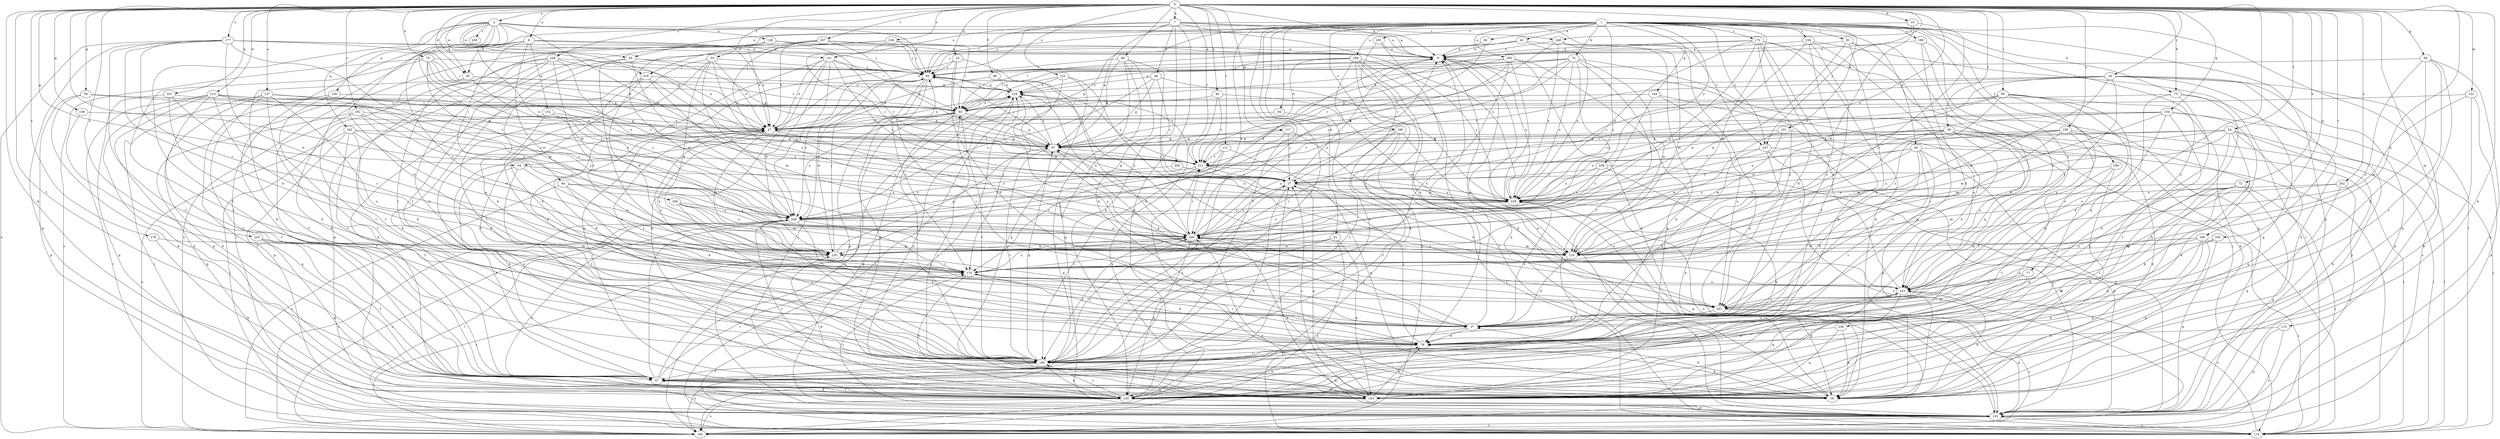 strict digraph  {
0;
1;
2;
7;
8;
9;
10;
18;
24;
26;
27;
33;
35;
37;
40;
41;
42;
44;
45;
46;
47;
48;
53;
54;
57;
58;
59;
64;
67;
70;
72;
73;
75;
76;
77;
80;
81;
82;
84;
85;
90;
94;
95;
101;
105;
111;
114;
115;
117;
122;
124;
128;
130;
131;
132;
134;
137;
143;
144;
153;
154;
159;
160;
161;
162;
163;
165;
172;
173;
177;
179;
180;
181;
182;
184;
187;
190;
192;
195;
198;
199;
200;
201;
202;
205;
208;
211;
214;
216;
220;
223;
226;
228;
230;
234;
236;
239;
240;
242;
243;
247;
248;
249;
0 -> 2  [label=a];
0 -> 7  [label=a];
0 -> 8  [label=a];
0 -> 9  [label=a];
0 -> 10  [label=b];
0 -> 18  [label=b];
0 -> 24  [label=c];
0 -> 26  [label=c];
0 -> 33  [label=d];
0 -> 35  [label=d];
0 -> 40  [label=e];
0 -> 48  [label=f];
0 -> 53  [label=f];
0 -> 54  [label=f];
0 -> 57  [label=f];
0 -> 58  [label=g];
0 -> 59  [label=g];
0 -> 64  [label=g];
0 -> 70  [label=h];
0 -> 72  [label=h];
0 -> 73  [label=h];
0 -> 77  [label=i];
0 -> 80  [label=i];
0 -> 90  [label=j];
0 -> 101  [label=k];
0 -> 105  [label=k];
0 -> 111  [label=l];
0 -> 115  [label=m];
0 -> 117  [label=m];
0 -> 122  [label=m];
0 -> 137  [label=o];
0 -> 143  [label=o];
0 -> 154  [label=q];
0 -> 159  [label=q];
0 -> 160  [label=q];
0 -> 161  [label=q];
0 -> 165  [label=r];
0 -> 177  [label=s];
0 -> 179  [label=s];
0 -> 184  [label=t];
0 -> 187  [label=t];
0 -> 195  [label=u];
0 -> 202  [label=v];
0 -> 205  [label=v];
0 -> 214  [label=w];
0 -> 216  [label=w];
0 -> 223  [label=x];
0 -> 226  [label=x];
0 -> 228  [label=x];
0 -> 230  [label=x];
0 -> 242  [label=z];
0 -> 243  [label=z];
0 -> 247  [label=z];
1 -> 35  [label=d];
1 -> 41  [label=e];
1 -> 42  [label=e];
1 -> 44  [label=e];
1 -> 45  [label=e];
1 -> 57  [label=f];
1 -> 64  [label=g];
1 -> 73  [label=h];
1 -> 75  [label=h];
1 -> 81  [label=i];
1 -> 82  [label=i];
1 -> 94  [label=j];
1 -> 114  [label=l];
1 -> 124  [label=m];
1 -> 143  [label=o];
1 -> 144  [label=p];
1 -> 153  [label=p];
1 -> 172  [label=r];
1 -> 180  [label=s];
1 -> 181  [label=s];
1 -> 190  [label=t];
1 -> 192  [label=t];
1 -> 198  [label=u];
1 -> 199  [label=u];
1 -> 200  [label=u];
1 -> 216  [label=w];
1 -> 220  [label=w];
1 -> 234  [label=y];
1 -> 236  [label=y];
1 -> 239  [label=y];
1 -> 240  [label=y];
1 -> 247  [label=z];
2 -> 9  [label=a];
2 -> 27  [label=c];
2 -> 35  [label=d];
2 -> 37  [label=d];
2 -> 45  [label=e];
2 -> 57  [label=f];
2 -> 67  [label=g];
2 -> 95  [label=j];
2 -> 124  [label=m];
2 -> 128  [label=n];
2 -> 130  [label=n];
2 -> 162  [label=q];
2 -> 208  [label=v];
2 -> 230  [label=x];
7 -> 9  [label=a];
7 -> 18  [label=b];
7 -> 46  [label=e];
7 -> 47  [label=e];
7 -> 67  [label=g];
7 -> 95  [label=j];
7 -> 105  [label=k];
7 -> 131  [label=n];
7 -> 230  [label=x];
7 -> 247  [label=z];
7 -> 248  [label=z];
8 -> 9  [label=a];
8 -> 47  [label=e];
8 -> 84  [label=i];
8 -> 114  [label=l];
8 -> 131  [label=n];
8 -> 132  [label=n];
8 -> 173  [label=r];
8 -> 220  [label=w];
9 -> 95  [label=j];
10 -> 95  [label=j];
10 -> 124  [label=m];
10 -> 173  [label=r];
10 -> 248  [label=z];
18 -> 9  [label=a];
18 -> 37  [label=d];
18 -> 76  [label=h];
18 -> 85  [label=i];
18 -> 211  [label=v];
18 -> 240  [label=y];
24 -> 18  [label=b];
24 -> 27  [label=c];
24 -> 124  [label=m];
24 -> 134  [label=n];
24 -> 153  [label=p];
24 -> 163  [label=q];
24 -> 173  [label=r];
24 -> 182  [label=s];
24 -> 211  [label=v];
24 -> 230  [label=x];
26 -> 18  [label=b];
26 -> 67  [label=g];
26 -> 114  [label=l];
26 -> 143  [label=o];
26 -> 173  [label=r];
26 -> 192  [label=t];
26 -> 201  [label=u];
26 -> 211  [label=v];
26 -> 220  [label=w];
26 -> 230  [label=x];
27 -> 9  [label=a];
27 -> 67  [label=g];
27 -> 105  [label=k];
27 -> 143  [label=o];
27 -> 163  [label=q];
27 -> 192  [label=t];
27 -> 230  [label=x];
33 -> 37  [label=d];
33 -> 85  [label=i];
33 -> 95  [label=j];
33 -> 105  [label=k];
33 -> 124  [label=m];
35 -> 57  [label=f];
35 -> 85  [label=i];
35 -> 134  [label=n];
35 -> 192  [label=t];
35 -> 249  [label=z];
37 -> 9  [label=a];
37 -> 57  [label=f];
37 -> 76  [label=h];
37 -> 95  [label=j];
37 -> 230  [label=x];
37 -> 240  [label=y];
40 -> 85  [label=i];
40 -> 124  [label=m];
40 -> 182  [label=s];
40 -> 211  [label=v];
41 -> 163  [label=q];
41 -> 182  [label=s];
41 -> 192  [label=t];
41 -> 220  [label=w];
42 -> 9  [label=a];
42 -> 85  [label=i];
42 -> 95  [label=j];
42 -> 124  [label=m];
42 -> 230  [label=x];
44 -> 18  [label=b];
44 -> 76  [label=h];
44 -> 114  [label=l];
44 -> 153  [label=p];
44 -> 192  [label=t];
44 -> 211  [label=v];
44 -> 230  [label=x];
44 -> 240  [label=y];
45 -> 18  [label=b];
45 -> 67  [label=g];
45 -> 76  [label=h];
45 -> 95  [label=j];
45 -> 249  [label=z];
46 -> 27  [label=c];
46 -> 67  [label=g];
46 -> 134  [label=n];
46 -> 230  [label=x];
46 -> 249  [label=z];
47 -> 67  [label=g];
47 -> 105  [label=k];
47 -> 134  [label=n];
47 -> 143  [label=o];
47 -> 220  [label=w];
47 -> 240  [label=y];
48 -> 37  [label=d];
48 -> 47  [label=e];
48 -> 134  [label=n];
53 -> 18  [label=b];
53 -> 47  [label=e];
53 -> 76  [label=h];
53 -> 95  [label=j];
53 -> 220  [label=w];
53 -> 240  [label=y];
53 -> 249  [label=z];
54 -> 18  [label=b];
54 -> 37  [label=d];
54 -> 67  [label=g];
54 -> 76  [label=h];
54 -> 114  [label=l];
54 -> 124  [label=m];
54 -> 163  [label=q];
54 -> 211  [label=v];
54 -> 240  [label=y];
57 -> 18  [label=b];
57 -> 85  [label=i];
57 -> 105  [label=k];
57 -> 163  [label=q];
57 -> 173  [label=r];
57 -> 249  [label=z];
58 -> 76  [label=h];
58 -> 95  [label=j];
58 -> 143  [label=o];
58 -> 153  [label=p];
58 -> 163  [label=q];
58 -> 192  [label=t];
59 -> 85  [label=i];
59 -> 105  [label=k];
59 -> 153  [label=p];
59 -> 249  [label=z];
64 -> 27  [label=c];
64 -> 57  [label=f];
64 -> 192  [label=t];
64 -> 220  [label=w];
67 -> 47  [label=e];
67 -> 95  [label=j];
67 -> 134  [label=n];
67 -> 192  [label=t];
67 -> 211  [label=v];
70 -> 47  [label=e];
70 -> 67  [label=g];
70 -> 95  [label=j];
70 -> 124  [label=m];
70 -> 182  [label=s];
70 -> 192  [label=t];
70 -> 211  [label=v];
70 -> 249  [label=z];
72 -> 105  [label=k];
72 -> 153  [label=p];
72 -> 163  [label=q];
72 -> 182  [label=s];
72 -> 192  [label=t];
72 -> 201  [label=u];
72 -> 230  [label=x];
73 -> 37  [label=d];
73 -> 85  [label=i];
73 -> 105  [label=k];
73 -> 153  [label=p];
73 -> 163  [label=q];
75 -> 27  [label=c];
75 -> 85  [label=i];
75 -> 95  [label=j];
75 -> 114  [label=l];
75 -> 124  [label=m];
75 -> 134  [label=n];
75 -> 192  [label=t];
75 -> 211  [label=v];
75 -> 230  [label=x];
75 -> 240  [label=y];
76 -> 27  [label=c];
76 -> 143  [label=o];
76 -> 173  [label=r];
76 -> 192  [label=t];
77 -> 37  [label=d];
77 -> 105  [label=k];
77 -> 143  [label=o];
80 -> 18  [label=b];
80 -> 27  [label=c];
80 -> 37  [label=d];
80 -> 67  [label=g];
80 -> 85  [label=i];
80 -> 143  [label=o];
80 -> 173  [label=r];
80 -> 201  [label=u];
81 -> 9  [label=a];
81 -> 76  [label=h];
81 -> 105  [label=k];
81 -> 163  [label=q];
81 -> 220  [label=w];
82 -> 9  [label=a];
82 -> 211  [label=v];
84 -> 37  [label=d];
84 -> 173  [label=r];
84 -> 182  [label=s];
84 -> 230  [label=x];
84 -> 240  [label=y];
85 -> 47  [label=e];
85 -> 67  [label=g];
85 -> 134  [label=n];
85 -> 153  [label=p];
85 -> 192  [label=t];
85 -> 249  [label=z];
90 -> 67  [label=g];
90 -> 76  [label=h];
90 -> 95  [label=j];
90 -> 153  [label=p];
90 -> 182  [label=s];
90 -> 201  [label=u];
94 -> 47  [label=e];
94 -> 192  [label=t];
95 -> 134  [label=n];
95 -> 153  [label=p];
95 -> 163  [label=q];
95 -> 173  [label=r];
95 -> 211  [label=v];
95 -> 220  [label=w];
95 -> 249  [label=z];
101 -> 67  [label=g];
101 -> 114  [label=l];
101 -> 124  [label=m];
101 -> 220  [label=w];
105 -> 57  [label=f];
105 -> 76  [label=h];
105 -> 95  [label=j];
105 -> 153  [label=p];
105 -> 182  [label=s];
105 -> 192  [label=t];
105 -> 220  [label=w];
111 -> 18  [label=b];
111 -> 173  [label=r];
111 -> 211  [label=v];
111 -> 240  [label=y];
114 -> 9  [label=a];
114 -> 134  [label=n];
114 -> 143  [label=o];
114 -> 240  [label=y];
115 -> 76  [label=h];
115 -> 153  [label=p];
115 -> 182  [label=s];
117 -> 27  [label=c];
117 -> 67  [label=g];
117 -> 143  [label=o];
117 -> 192  [label=t];
122 -> 18  [label=b];
122 -> 85  [label=i];
122 -> 124  [label=m];
122 -> 153  [label=p];
124 -> 37  [label=d];
124 -> 240  [label=y];
128 -> 9  [label=a];
128 -> 18  [label=b];
128 -> 47  [label=e];
128 -> 85  [label=i];
128 -> 95  [label=j];
128 -> 192  [label=t];
130 -> 85  [label=i];
130 -> 153  [label=p];
130 -> 192  [label=t];
131 -> 18  [label=b];
131 -> 47  [label=e];
131 -> 95  [label=j];
131 -> 163  [label=q];
131 -> 211  [label=v];
131 -> 220  [label=w];
131 -> 230  [label=x];
131 -> 249  [label=z];
132 -> 37  [label=d];
132 -> 47  [label=e];
132 -> 114  [label=l];
132 -> 230  [label=x];
134 -> 85  [label=i];
134 -> 95  [label=j];
134 -> 114  [label=l];
134 -> 182  [label=s];
134 -> 192  [label=t];
134 -> 201  [label=u];
134 -> 240  [label=y];
137 -> 18  [label=b];
137 -> 57  [label=f];
137 -> 67  [label=g];
137 -> 85  [label=i];
137 -> 114  [label=l];
137 -> 192  [label=t];
137 -> 201  [label=u];
137 -> 240  [label=y];
143 -> 9  [label=a];
143 -> 18  [label=b];
143 -> 57  [label=f];
143 -> 163  [label=q];
143 -> 201  [label=u];
144 -> 85  [label=i];
144 -> 143  [label=o];
144 -> 173  [label=r];
144 -> 201  [label=u];
153 -> 9  [label=a];
153 -> 27  [label=c];
153 -> 114  [label=l];
153 -> 173  [label=r];
153 -> 182  [label=s];
153 -> 230  [label=x];
153 -> 249  [label=z];
154 -> 27  [label=c];
154 -> 47  [label=e];
154 -> 105  [label=k];
154 -> 114  [label=l];
154 -> 124  [label=m];
154 -> 143  [label=o];
154 -> 192  [label=t];
154 -> 230  [label=x];
159 -> 47  [label=e];
159 -> 57  [label=f];
160 -> 18  [label=b];
160 -> 105  [label=k];
160 -> 114  [label=l];
160 -> 124  [label=m];
160 -> 163  [label=q];
160 -> 201  [label=u];
160 -> 220  [label=w];
161 -> 76  [label=h];
161 -> 85  [label=i];
161 -> 153  [label=p];
161 -> 173  [label=r];
162 -> 37  [label=d];
162 -> 57  [label=f];
162 -> 67  [label=g];
162 -> 163  [label=q];
162 -> 182  [label=s];
162 -> 211  [label=v];
162 -> 220  [label=w];
163 -> 27  [label=c];
163 -> 47  [label=e];
163 -> 76  [label=h];
163 -> 134  [label=n];
163 -> 249  [label=z];
165 -> 76  [label=h];
165 -> 124  [label=m];
165 -> 153  [label=p];
172 -> 9  [label=a];
172 -> 18  [label=b];
172 -> 37  [label=d];
172 -> 47  [label=e];
172 -> 105  [label=k];
172 -> 153  [label=p];
172 -> 201  [label=u];
172 -> 230  [label=x];
172 -> 240  [label=y];
173 -> 47  [label=e];
173 -> 76  [label=h];
173 -> 105  [label=k];
173 -> 143  [label=o];
173 -> 240  [label=y];
177 -> 9  [label=a];
177 -> 37  [label=d];
177 -> 57  [label=f];
177 -> 85  [label=i];
177 -> 95  [label=j];
177 -> 153  [label=p];
177 -> 173  [label=r];
177 -> 182  [label=s];
177 -> 220  [label=w];
177 -> 249  [label=z];
179 -> 105  [label=k];
179 -> 124  [label=m];
180 -> 57  [label=f];
180 -> 67  [label=g];
180 -> 114  [label=l];
180 -> 124  [label=m];
180 -> 173  [label=r];
180 -> 240  [label=y];
181 -> 9  [label=a];
181 -> 76  [label=h];
181 -> 105  [label=k];
182 -> 249  [label=z];
184 -> 124  [label=m];
184 -> 192  [label=t];
184 -> 220  [label=w];
184 -> 240  [label=y];
184 -> 249  [label=z];
187 -> 9  [label=a];
187 -> 47  [label=e];
187 -> 67  [label=g];
187 -> 85  [label=i];
187 -> 124  [label=m];
187 -> 182  [label=s];
187 -> 211  [label=v];
190 -> 18  [label=b];
190 -> 27  [label=c];
190 -> 57  [label=f];
190 -> 163  [label=q];
192 -> 47  [label=e];
192 -> 57  [label=f];
192 -> 67  [label=g];
192 -> 105  [label=k];
192 -> 163  [label=q];
192 -> 182  [label=s];
192 -> 240  [label=y];
195 -> 37  [label=d];
195 -> 67  [label=g];
195 -> 105  [label=k];
195 -> 114  [label=l];
195 -> 124  [label=m];
195 -> 173  [label=r];
195 -> 230  [label=x];
198 -> 9  [label=a];
198 -> 37  [label=d];
198 -> 76  [label=h];
198 -> 143  [label=o];
199 -> 18  [label=b];
199 -> 47  [label=e];
199 -> 85  [label=i];
199 -> 95  [label=j];
199 -> 105  [label=k];
199 -> 114  [label=l];
199 -> 182  [label=s];
199 -> 230  [label=x];
199 -> 240  [label=y];
200 -> 18  [label=b];
200 -> 67  [label=g];
200 -> 95  [label=j];
200 -> 163  [label=q];
200 -> 182  [label=s];
200 -> 192  [label=t];
200 -> 211  [label=v];
201 -> 37  [label=d];
201 -> 47  [label=e];
201 -> 67  [label=g];
201 -> 153  [label=p];
201 -> 182  [label=s];
202 -> 47  [label=e];
202 -> 57  [label=f];
202 -> 153  [label=p];
202 -> 220  [label=w];
202 -> 240  [label=y];
205 -> 27  [label=c];
205 -> 249  [label=z];
211 -> 27  [label=c];
211 -> 134  [label=n];
211 -> 192  [label=t];
211 -> 230  [label=x];
211 -> 249  [label=z];
214 -> 76  [label=h];
214 -> 85  [label=i];
214 -> 105  [label=k];
214 -> 114  [label=l];
214 -> 163  [label=q];
214 -> 192  [label=t];
214 -> 211  [label=v];
214 -> 230  [label=x];
214 -> 249  [label=z];
216 -> 105  [label=k];
216 -> 124  [label=m];
216 -> 134  [label=n];
216 -> 192  [label=t];
216 -> 220  [label=w];
216 -> 230  [label=x];
220 -> 67  [label=g];
220 -> 95  [label=j];
220 -> 173  [label=r];
220 -> 182  [label=s];
223 -> 85  [label=i];
223 -> 134  [label=n];
223 -> 163  [label=q];
223 -> 173  [label=r];
223 -> 201  [label=u];
226 -> 47  [label=e];
226 -> 57  [label=f];
226 -> 76  [label=h];
226 -> 95  [label=j];
226 -> 105  [label=k];
226 -> 153  [label=p];
226 -> 173  [label=r];
226 -> 230  [label=x];
228 -> 9  [label=a];
228 -> 27  [label=c];
228 -> 95  [label=j];
228 -> 173  [label=r];
228 -> 192  [label=t];
230 -> 9  [label=a];
230 -> 153  [label=p];
230 -> 240  [label=y];
230 -> 249  [label=z];
234 -> 9  [label=a];
234 -> 18  [label=b];
234 -> 57  [label=f];
234 -> 114  [label=l];
234 -> 201  [label=u];
234 -> 220  [label=w];
236 -> 18  [label=b];
236 -> 76  [label=h];
236 -> 163  [label=q];
239 -> 27  [label=c];
239 -> 105  [label=k];
239 -> 153  [label=p];
239 -> 230  [label=x];
239 -> 249  [label=z];
240 -> 9  [label=a];
240 -> 27  [label=c];
240 -> 105  [label=k];
240 -> 124  [label=m];
240 -> 134  [label=n];
240 -> 192  [label=t];
240 -> 211  [label=v];
240 -> 220  [label=w];
242 -> 124  [label=m];
242 -> 153  [label=p];
242 -> 163  [label=q];
242 -> 230  [label=x];
243 -> 57  [label=f];
243 -> 124  [label=m];
243 -> 163  [label=q];
243 -> 173  [label=r];
247 -> 18  [label=b];
247 -> 76  [label=h];
247 -> 153  [label=p];
247 -> 182  [label=s];
247 -> 211  [label=v];
248 -> 9  [label=a];
248 -> 105  [label=k];
248 -> 153  [label=p];
248 -> 230  [label=x];
248 -> 249  [label=z];
249 -> 9  [label=a];
249 -> 37  [label=d];
249 -> 76  [label=h];
249 -> 114  [label=l];
249 -> 182  [label=s];
249 -> 192  [label=t];
249 -> 240  [label=y];
}
